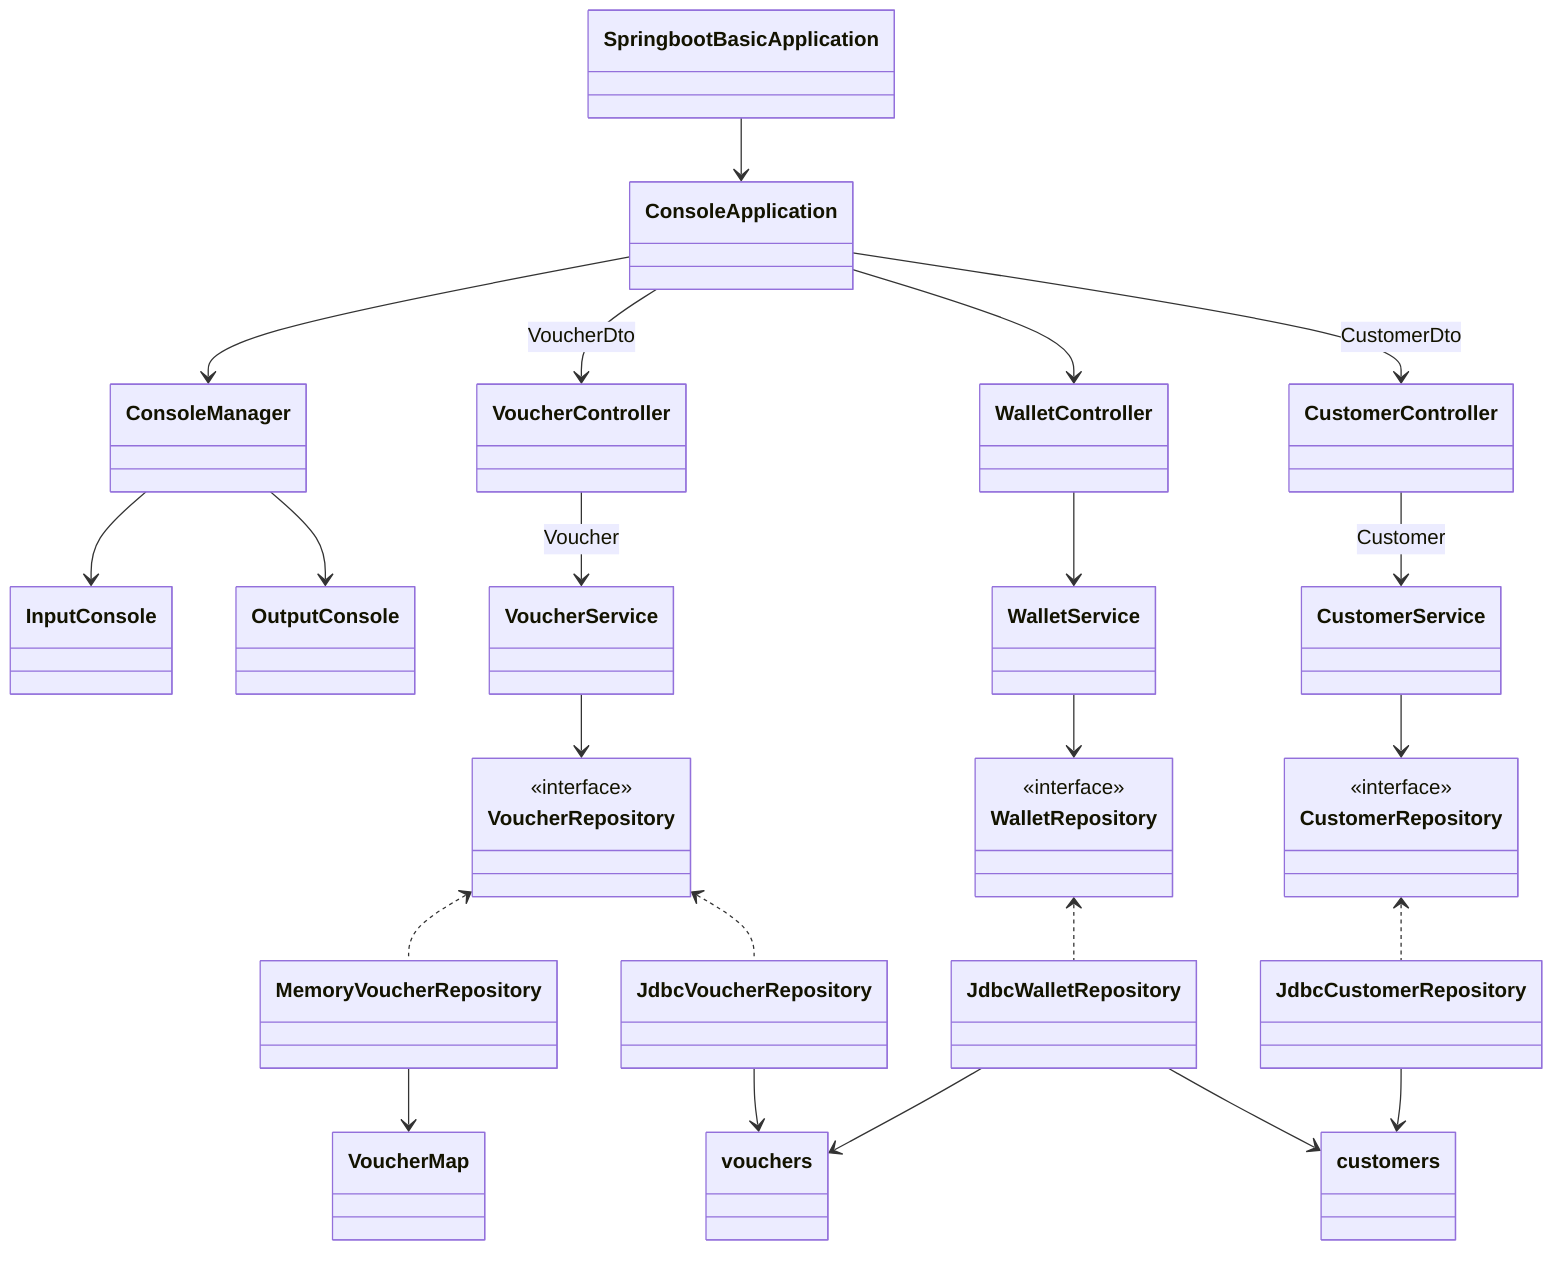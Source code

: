 classDiagram

    %% Controller
    class SpringbootBasicApplication
    class ConsoleApplication
    SpringbootBasicApplication --> ConsoleApplication
    ConsoleApplication --> ConsoleManager

    %% IO
    class ConsoleManager
    class InputConsole
    class OutputConsole
    ConsoleManager --> InputConsole
    ConsoleManager --> OutputConsole

    %% Controller
    class VoucherController
    class CustomerController
    class WalletController
    ConsoleApplication --> VoucherController : VoucherDto
    ConsoleApplication --> CustomerController : CustomerDto
    ConsoleApplication --> WalletController

    %% Service
    class VoucherService
    class CustomerService
    VoucherController --> VoucherService : Voucher
    CustomerController --> CustomerService : Customer
    WalletController --> WalletService

    %% Repository
    class VoucherRepository {
        <<interface>>
    }
    VoucherService --> VoucherRepository
    class MemoryVoucherRepository
    MemoryVoucherRepository --> VoucherMap
    class JdbcVoucherRepository
    JdbcVoucherRepository --> vouchers
    VoucherRepository <.. MemoryVoucherRepository
    VoucherRepository <.. JdbcVoucherRepository

    class WalletRepository {
        <<interface>>
    }
    WalletService --> WalletRepository
    WalletRepository <.. JdbcWalletRepository
    JdbcWalletRepository --> vouchers
    JdbcWalletRepository --> customers

    class CustomerRepository {
        <<interface>>
    }
    CustomerService --> CustomerRepository
    class JdbcCustomerRepository
    CustomerRepository <.. JdbcCustomerRepository
    JdbcCustomerRepository --> customers